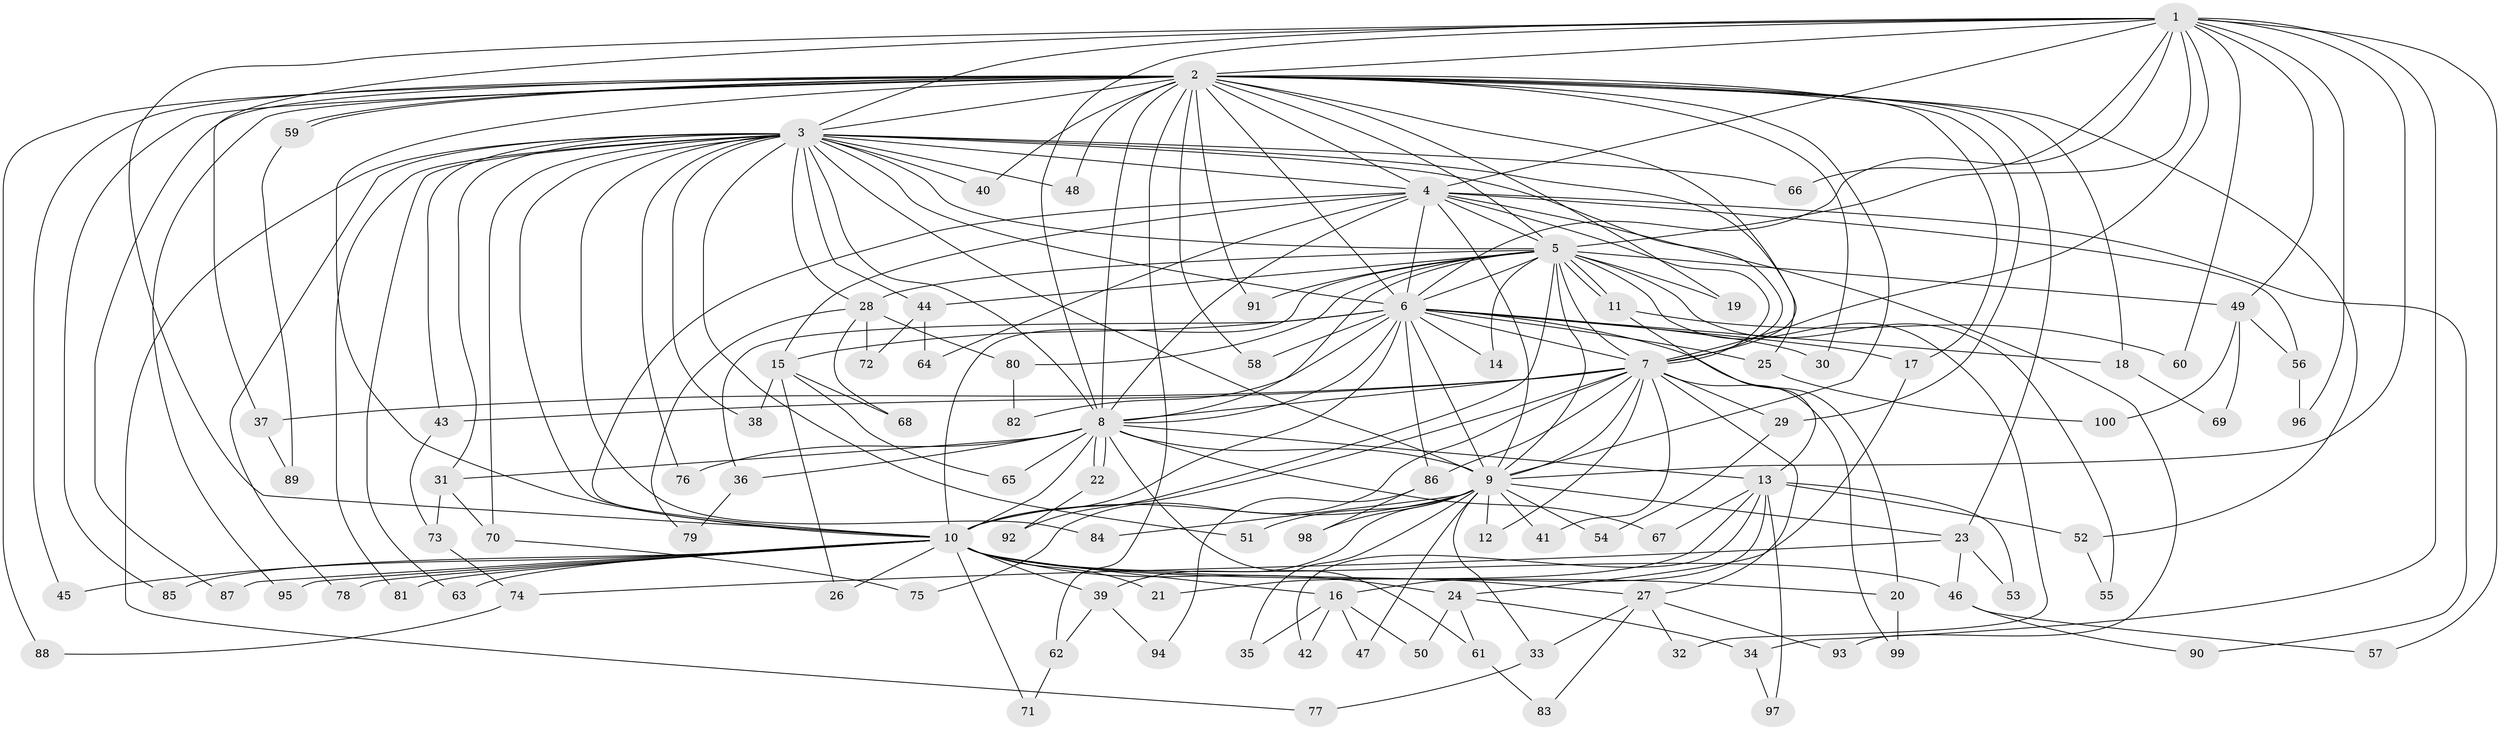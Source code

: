 // Generated by graph-tools (version 1.1) at 2025/38/02/21/25 10:38:52]
// undirected, 100 vertices, 225 edges
graph export_dot {
graph [start="1"]
  node [color=gray90,style=filled];
  1;
  2;
  3;
  4;
  5;
  6;
  7;
  8;
  9;
  10;
  11;
  12;
  13;
  14;
  15;
  16;
  17;
  18;
  19;
  20;
  21;
  22;
  23;
  24;
  25;
  26;
  27;
  28;
  29;
  30;
  31;
  32;
  33;
  34;
  35;
  36;
  37;
  38;
  39;
  40;
  41;
  42;
  43;
  44;
  45;
  46;
  47;
  48;
  49;
  50;
  51;
  52;
  53;
  54;
  55;
  56;
  57;
  58;
  59;
  60;
  61;
  62;
  63;
  64;
  65;
  66;
  67;
  68;
  69;
  70;
  71;
  72;
  73;
  74;
  75;
  76;
  77;
  78;
  79;
  80;
  81;
  82;
  83;
  84;
  85;
  86;
  87;
  88;
  89;
  90;
  91;
  92;
  93;
  94;
  95;
  96;
  97;
  98;
  99;
  100;
  1 -- 2;
  1 -- 3;
  1 -- 4;
  1 -- 5;
  1 -- 6;
  1 -- 7;
  1 -- 8;
  1 -- 9;
  1 -- 10;
  1 -- 34;
  1 -- 37;
  1 -- 49;
  1 -- 57;
  1 -- 60;
  1 -- 66;
  1 -- 96;
  2 -- 3;
  2 -- 4;
  2 -- 5;
  2 -- 6;
  2 -- 7;
  2 -- 8;
  2 -- 9;
  2 -- 10;
  2 -- 17;
  2 -- 18;
  2 -- 19;
  2 -- 23;
  2 -- 29;
  2 -- 30;
  2 -- 40;
  2 -- 45;
  2 -- 48;
  2 -- 52;
  2 -- 58;
  2 -- 59;
  2 -- 59;
  2 -- 62;
  2 -- 85;
  2 -- 87;
  2 -- 88;
  2 -- 91;
  2 -- 95;
  3 -- 4;
  3 -- 5;
  3 -- 6;
  3 -- 7;
  3 -- 8;
  3 -- 9;
  3 -- 10;
  3 -- 25;
  3 -- 28;
  3 -- 31;
  3 -- 38;
  3 -- 40;
  3 -- 43;
  3 -- 44;
  3 -- 48;
  3 -- 51;
  3 -- 63;
  3 -- 66;
  3 -- 70;
  3 -- 76;
  3 -- 77;
  3 -- 78;
  3 -- 81;
  3 -- 84;
  4 -- 5;
  4 -- 6;
  4 -- 7;
  4 -- 8;
  4 -- 9;
  4 -- 10;
  4 -- 15;
  4 -- 56;
  4 -- 64;
  4 -- 90;
  4 -- 93;
  5 -- 6;
  5 -- 7;
  5 -- 8;
  5 -- 9;
  5 -- 10;
  5 -- 11;
  5 -- 11;
  5 -- 14;
  5 -- 19;
  5 -- 28;
  5 -- 32;
  5 -- 44;
  5 -- 49;
  5 -- 55;
  5 -- 80;
  5 -- 91;
  5 -- 92;
  6 -- 7;
  6 -- 8;
  6 -- 9;
  6 -- 10;
  6 -- 14;
  6 -- 15;
  6 -- 17;
  6 -- 18;
  6 -- 20;
  6 -- 25;
  6 -- 30;
  6 -- 36;
  6 -- 58;
  6 -- 82;
  6 -- 86;
  7 -- 8;
  7 -- 9;
  7 -- 10;
  7 -- 12;
  7 -- 27;
  7 -- 29;
  7 -- 37;
  7 -- 41;
  7 -- 43;
  7 -- 75;
  7 -- 86;
  7 -- 99;
  8 -- 9;
  8 -- 10;
  8 -- 13;
  8 -- 22;
  8 -- 22;
  8 -- 31;
  8 -- 36;
  8 -- 61;
  8 -- 65;
  8 -- 67;
  8 -- 76;
  9 -- 10;
  9 -- 12;
  9 -- 23;
  9 -- 33;
  9 -- 35;
  9 -- 39;
  9 -- 41;
  9 -- 47;
  9 -- 51;
  9 -- 54;
  9 -- 84;
  9 -- 98;
  10 -- 16;
  10 -- 20;
  10 -- 21;
  10 -- 24;
  10 -- 26;
  10 -- 27;
  10 -- 39;
  10 -- 45;
  10 -- 46;
  10 -- 63;
  10 -- 71;
  10 -- 78;
  10 -- 81;
  10 -- 85;
  10 -- 87;
  10 -- 95;
  11 -- 13;
  11 -- 60;
  13 -- 16;
  13 -- 21;
  13 -- 42;
  13 -- 52;
  13 -- 53;
  13 -- 67;
  13 -- 97;
  15 -- 26;
  15 -- 38;
  15 -- 65;
  15 -- 68;
  16 -- 35;
  16 -- 42;
  16 -- 47;
  16 -- 50;
  17 -- 24;
  18 -- 69;
  20 -- 99;
  22 -- 92;
  23 -- 46;
  23 -- 53;
  23 -- 74;
  24 -- 34;
  24 -- 50;
  24 -- 61;
  25 -- 100;
  27 -- 32;
  27 -- 33;
  27 -- 83;
  27 -- 93;
  28 -- 68;
  28 -- 72;
  28 -- 79;
  28 -- 80;
  29 -- 54;
  31 -- 70;
  31 -- 73;
  33 -- 77;
  34 -- 97;
  36 -- 79;
  37 -- 89;
  39 -- 62;
  39 -- 94;
  43 -- 73;
  44 -- 64;
  44 -- 72;
  46 -- 57;
  46 -- 90;
  49 -- 56;
  49 -- 69;
  49 -- 100;
  52 -- 55;
  56 -- 96;
  59 -- 89;
  61 -- 83;
  62 -- 71;
  70 -- 75;
  73 -- 74;
  74 -- 88;
  80 -- 82;
  86 -- 94;
  86 -- 98;
}
